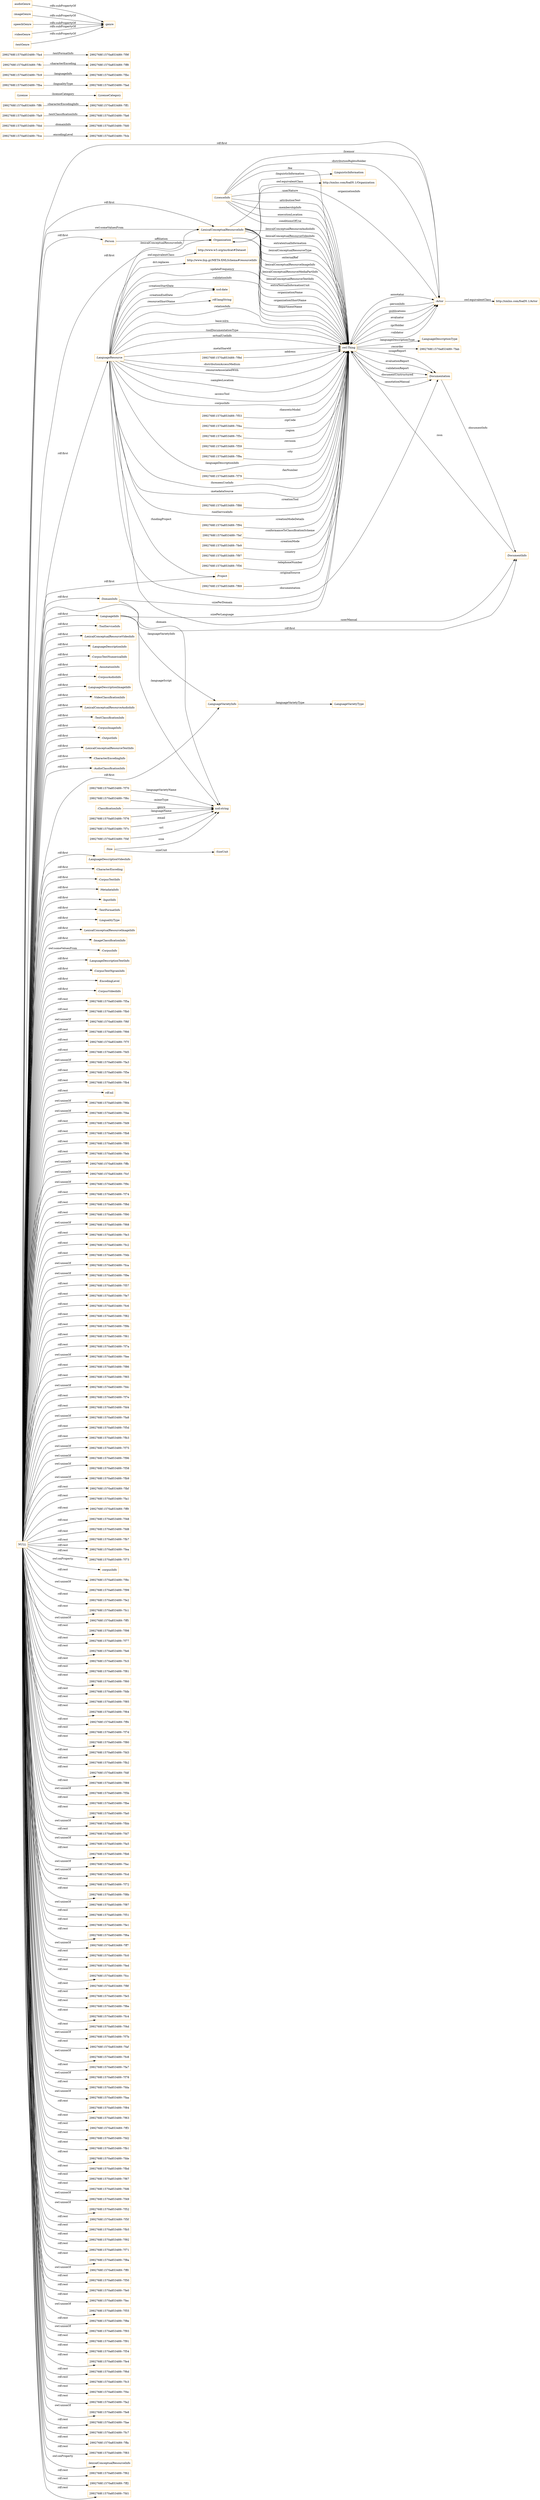 digraph ar2dtool_diagram { 
rankdir=LR;
size="1501"
node [shape = rectangle, color="orange"]; ":Person" ":ToolServiceInfo" ":DocumentInfo" "2992768f:1570a853489:-7f88" "2992768f:1570a853489:-7fcb" "2992768f:1570a853489:-7fdd" ":Actor" ":LexicalConceptualResourceVideoInfo" "2992768f:1570a853489:-7f94" ":LanguageDescriptionInfo" ":CorpusTextNumericalInfo" "2992768f:1570a853489:-7f70" "2992768f:1570a853489:-7fef" "2992768f:1570a853489:-7fe9" "2992768f:1570a853489:-7fce" "2992768f:1570a853489:-7fa6" "2992768f:1570a853489:-7f97" "2992768f:1570a853489:-7f6c" ":AnnotationInfo" "http://xmlns.com/foaf/0.1/Actor" "2992768f:1570a853489:-7ff1" ":License" ":CorpusAudioInfo" "2992768f:1570a853489:-7f56" ":ClassificationInfo" "2992768f:1570a853489:-7f69" "2992768f:1570a853489:-7ff6" "2992768f:1570a853489:-7f76" ":LanguageDescriptionImageInfo" ":Project" ":VideoClassificationInfo" ":LanguageDescriptionType" ":LexicalConceptualResourceAudioInfo" "2992768f:1570a853489:-7fad" ":TextClassificationInfo" ":CorpusImageInfo" "2992768f:1570a853489:-7f7c" ":OutputInfo" ":LicenceInfo" ":LexicalConceptualResourceTextInfo" "2992768f:1570a853489:-7fbc" "2992768f:1570a853489:-7fd0" "2992768f:1570a853489:-7f9d" ":LanguageResource" "2992768f:1570a853489:-7fab" ":Organization" ":CharacterEncodingInfo" "2992768f:1570a853489:-7f79" ":LexicalConceptualResourceInfo" ":AudioClassificationInfo" ":LanguageVarietyInfo" ":LanguageDescriptionVideoInfo" ":CharacterEncoding" ":Size" ":Documentation" ":LanguageVarietyType" ":CorpusTextInfo" "2992768f:1570a853489:-7f53" "http://xmlns.com/foaf/0.1/Organization" ":MetadataInfo" ":InputInfo" "2992768f:1570a853489:-7f4a" ":DomainInfo" "2992768f:1570a853489:-7fa9" "2992768f:1570a853489:-7f4f" "2992768f:1570a853489:-7f5c" ":LicenseCategory" ":LanguageInfo" "2992768f:1570a853489:-7f59" "2992768f:1570a853489:-7ffc" "2992768f:1570a853489:-7fa4" ":TextFormatInfo" "2992768f:1570a853489:-7ff8" ":LingualityType" "2992768f:1570a853489:-7f9f" ":LexicalConceptualResourceImageInfo" ":ImageClassificationInfo" ":CorpusInfo" ":LanguageDescriptionTextInfo" ":CorpusTextNgramInfo" "http://www.w3.org/ns/dcat#Dataset" ":EncodingLevel" ":CorpusVideoInfo" "2992768f:1570a853489:-7fba" "2992768f:1570a853489:-7f9a" ":SizeUnit" "2992768f:1570a853489:-7fc9" ":LinguisticInformation" ; /*classes style*/
	":Organization" -> "http://xmlns.com/foaf/0.1/Organization" [ label = "owl:equivalentClass" ];
	":audioGenre" -> ":genre" [ label = "rdfs:subPropertyOf" ];
	":imageGenre" -> ":genre" [ label = "rdfs:subPropertyOf" ];
	":speechGenre" -> ":genre" [ label = "rdfs:subPropertyOf" ];
	":videoGenre" -> ":genre" [ label = "rdfs:subPropertyOf" ];
	":textGenre" -> ":genre" [ label = "rdfs:subPropertyOf" ];
	":LanguageResource" -> "http://www.ilsp.gr/META-XMLSchema#resourceInfo" [ label = "dct:replaces" ];
	":LanguageResource" -> "http://www.w3.org/ns/dcat#Dataset" [ label = "owl:equivalentClass" ];
	"NULL" -> "2992768f:1570a853489:-7f5a" [ label = "rdf:rest" ];
	"NULL" -> "2992768f:1570a853489:-7fb0" [ label = "rdf:rest" ];
	"NULL" -> "2992768f:1570a853489:-7f6f" [ label = "owl:unionOf" ];
	"NULL" -> "2992768f:1570a853489:-7f66" [ label = "rdf:rest" ];
	"NULL" -> "2992768f:1570a853489:-7f7f" [ label = "rdf:rest" ];
	"NULL" -> ":DomainInfo" [ label = "rdf:first" ];
	"NULL" -> "2992768f:1570a853489:-7fd5" [ label = "rdf:rest" ];
	"NULL" -> "2992768f:1570a853489:-7fa3" [ label = "owl:unionOf" ];
	"NULL" -> "2992768f:1570a853489:-7f5e" [ label = "rdf:rest" ];
	"NULL" -> "2992768f:1570a853489:-7fb4" [ label = "rdf:rest" ];
	"NULL" -> ":CorpusTextNumericalInfo" [ label = "rdf:first" ];
	"NULL" -> "rdf:nil" [ label = "rdf:rest" ];
	"NULL" -> "2992768f:1570a853489:-7f6b" [ label = "owl:unionOf" ];
	"NULL" -> "2992768f:1570a853489:-7f4e" [ label = "owl:unionOf" ];
	"NULL" -> "2992768f:1570a853489:-7fd9" [ label = "rdf:rest" ];
	"NULL" -> "2992768f:1570a853489:-7fb8" [ label = "rdf:rest" ];
	"NULL" -> "2992768f:1570a853489:-7f95" [ label = "rdf:rest" ];
	"NULL" -> "2992768f:1570a853489:-7feb" [ label = "rdf:rest" ];
	"NULL" -> "2992768f:1570a853489:-7ffb" [ label = "owl:unionOf" ];
	"NULL" -> "2992768f:1570a853489:-7fcf" [ label = "owl:unionOf" ];
	"NULL" -> ":CorpusImageInfo" [ label = "rdf:first" ];
	"NULL" -> "2992768f:1570a853489:-7f9c" [ label = "owl:unionOf" ];
	"NULL" -> "2992768f:1570a853489:-7f74" [ label = "rdf:rest" ];
	"NULL" -> "2992768f:1570a853489:-7f8d" [ label = "rdf:rest" ];
	"NULL" -> "2992768f:1570a853489:-7f90" [ label = "rdf:rest" ];
	"NULL" -> "2992768f:1570a853489:-7f68" [ label = "owl:unionOf" ];
	"NULL" -> ":LexicalConceptualResourceVideoInfo" [ label = "rdf:first" ];
	"NULL" -> "2992768f:1570a853489:-7fe3" [ label = "rdf:rest" ];
	"NULL" -> "2992768f:1570a853489:-7fc2" [ label = "rdf:rest" ];
	"NULL" -> "2992768f:1570a853489:-7f4b" [ label = "rdf:rest" ];
	"NULL" -> "2992768f:1570a853489:-7fca" [ label = "owl:unionOf" ];
	"NULL" -> "2992768f:1570a853489:-7f9e" [ label = "owl:unionOf" ];
	"NULL" -> ":Organization" [ label = "rdf:first" ];
	"NULL" -> "2992768f:1570a853489:-7f57" [ label = "rdf:rest" ];
	"NULL" -> "2992768f:1570a853489:-7fe7" [ label = "rdf:rest" ];
	"NULL" -> "2992768f:1570a853489:-7fc6" [ label = "rdf:rest" ];
	"NULL" -> "2992768f:1570a853489:-7f82" [ label = "rdf:rest" ];
	"NULL" -> "2992768f:1570a853489:-7f9b" [ label = "rdf:rest" ];
	"NULL" -> ":LanguageVarietyInfo" [ label = "rdf:first" ];
	"NULL" -> "2992768f:1570a853489:-7f61" [ label = "rdf:rest" ];
	"NULL" -> "2992768f:1570a853489:-7f7a" [ label = "rdf:rest" ];
	"NULL" -> ":LexicalConceptualResourceImageInfo" [ label = "rdf:first" ];
	"NULL" -> "2992768f:1570a853489:-7fee" [ label = "owl:unionOf" ];
	"NULL" -> ":CharacterEncodingInfo" [ label = "rdf:first" ];
	"NULL" -> "2992768f:1570a853489:-7f86" [ label = "rdf:rest" ];
	"NULL" -> "2992768f:1570a853489:-7f65" [ label = "rdf:rest" ];
	"NULL" -> "2992768f:1570a853489:-7fdc" [ label = "owl:unionOf" ];
	"NULL" -> "2992768f:1570a853489:-7f7e" [ label = "rdf:rest" ];
	"NULL" -> "2992768f:1570a853489:-7fd4" [ label = "rdf:rest" ];
	"NULL" -> "2992768f:1570a853489:-7fa8" [ label = "owl:unionOf" ];
	"NULL" -> "2992768f:1570a853489:-7f5d" [ label = "rdf:rest" ];
	"NULL" -> "2992768f:1570a853489:-7fb3" [ label = "rdf:rest" ];
	"NULL" -> "2992768f:1570a853489:-7f75" [ label = "owl:unionOf" ];
	"NULL" -> "2992768f:1570a853489:-7f96" [ label = "owl:unionOf" ];
	"NULL" -> "2992768f:1570a853489:-7f58" [ label = "owl:unionOf" ];
	"NULL" -> ":ToolServiceInfo" [ label = "rdf:first" ];
	"NULL" -> "2992768f:1570a853489:-7fb9" [ label = "owl:unionOf" ];
	"NULL" -> "2992768f:1570a853489:-7fbf" [ label = "rdf:rest" ];
	"NULL" -> ":EncodingLevel" [ label = "rdf:first" ];
	"NULL" -> "2992768f:1570a853489:-7fa1" [ label = "rdf:rest" ];
	"NULL" -> "2992768f:1570a853489:-7ff9" [ label = "rdf:rest" ];
	"NULL" -> "2992768f:1570a853489:-7f48" [ label = "rdf:rest" ];
	"NULL" -> "2992768f:1570a853489:-7fd8" [ label = "rdf:rest" ];
	"NULL" -> "2992768f:1570a853489:-7fb7" [ label = "rdf:rest" ];
	"NULL" -> "2992768f:1570a853489:-7fea" [ label = "rdf:rest" ];
	"NULL" -> "2992768f:1570a853489:-7f73" [ label = "rdf:rest" ];
	"NULL" -> ":corpusInfo" [ label = "owl:onProperty" ];
	"NULL" -> "2992768f:1570a853489:-7f8c" [ label = "rdf:rest" ];
	"NULL" -> "2992768f:1570a853489:-7f99" [ label = "owl:unionOf" ];
	"NULL" -> "2992768f:1570a853489:-7fe2" [ label = "rdf:rest" ];
	"NULL" -> "2992768f:1570a853489:-7fc1" [ label = "rdf:rest" ];
	"NULL" -> ":Actor" [ label = "rdf:first" ];
	"NULL" -> "2992768f:1570a853489:-7ff5" [ label = "owl:unionOf" ];
	"NULL" -> ":VideoClassificationInfo" [ label = "rdf:first" ];
	"NULL" -> "2992768f:1570a853489:-7f98" [ label = "rdf:rest" ];
	"NULL" -> "2992768f:1570a853489:-7f77" [ label = "rdf:rest" ];
	"NULL" -> ":Person" [ label = "rdf:first" ];
	"NULL" -> ":CorpusAudioInfo" [ label = "rdf:first" ];
	"NULL" -> "2992768f:1570a853489:-7fe6" [ label = "rdf:rest" ];
	"NULL" -> ":CharacterEncoding" [ label = "rdf:first" ];
	"NULL" -> ":AudioClassificationInfo" [ label = "rdf:first" ];
	"NULL" -> "2992768f:1570a853489:-7fc5" [ label = "rdf:rest" ];
	"NULL" -> "2992768f:1570a853489:-7f81" [ label = "rdf:rest" ];
	"NULL" -> "2992768f:1570a853489:-7f60" [ label = "rdf:rest" ];
	"NULL" -> ":TextClassificationInfo" [ label = "rdf:first" ];
	"NULL" -> "2992768f:1570a853489:-7fdb" [ label = "rdf:rest" ];
	"NULL" -> "2992768f:1570a853489:-7f85" [ label = "rdf:rest" ];
	"NULL" -> ":DocumentInfo" [ label = "rdf:first" ];
	"NULL" -> "2992768f:1570a853489:-7f64" [ label = "rdf:rest" ];
	"NULL" -> "2992768f:1570a853489:-7ff4" [ label = "rdf:rest" ];
	"NULL" -> ":LexicalConceptualResourceTextInfo" [ label = "rdf:first" ];
	"NULL" -> "2992768f:1570a853489:-7f7d" [ label = "rdf:rest" ];
	"NULL" -> "2992768f:1570a853489:-7f80" [ label = "rdf:rest" ];
	"NULL" -> "2992768f:1570a853489:-7fd3" [ label = "rdf:rest" ];
	"NULL" -> "2992768f:1570a853489:-7fb2" [ label = "rdf:rest" ];
	"NULL" -> ":CorpusInfo" [ label = "owl:someValuesFrom" ];
	"NULL" -> "2992768f:1570a853489:-7fdf" [ label = "rdf:rest" ];
	"NULL" -> "2992768f:1570a853489:-7f89" [ label = "rdf:rest" ];
	"NULL" -> "2992768f:1570a853489:-7f5b" [ label = "owl:unionOf" ];
	"NULL" -> "2992768f:1570a853489:-7fbe" [ label = "rdf:rest" ];
	"NULL" -> "2992768f:1570a853489:-7fa0" [ label = "rdf:rest" ];
	"NULL" -> ":CorpusTextNgramInfo" [ label = "rdf:first" ];
	"NULL" -> "2992768f:1570a853489:-7fbb" [ label = "owl:unionOf" ];
	"NULL" -> "2992768f:1570a853489:-7fd7" [ label = "rdf:rest" ];
	"NULL" -> "2992768f:1570a853489:-7fa5" [ label = "owl:unionOf" ];
	"NULL" -> "2992768f:1570a853489:-7fb6" [ label = "rdf:rest" ];
	"NULL" -> "2992768f:1570a853489:-7fac" [ label = "owl:unionOf" ];
	"NULL" -> "2992768f:1570a853489:-7fcd" [ label = "owl:unionOf" ];
	"NULL" -> "2992768f:1570a853489:-7f72" [ label = "rdf:rest" ];
	"NULL" -> "2992768f:1570a853489:-7f8b" [ label = "rdf:rest" ];
	"NULL" -> "2992768f:1570a853489:-7f87" [ label = "owl:unionOf" ];
	"NULL" -> "2992768f:1570a853489:-7f51" [ label = "rdf:rest" ];
	"NULL" -> "2992768f:1570a853489:-7fe1" [ label = "rdf:rest" ];
	"NULL" -> "2992768f:1570a853489:-7f6a" [ label = "rdf:rest" ];
	"NULL" -> "2992768f:1570a853489:-7ff7" [ label = "owl:unionOf" ];
	"NULL" -> "2992768f:1570a853489:-7fc0" [ label = "rdf:rest" ];
	"NULL" -> "2992768f:1570a853489:-7fed" [ label = "rdf:rest" ];
	"NULL" -> "2992768f:1570a853489:-7fcc" [ label = "rdf:rest" ];
	"NULL" -> "2992768f:1570a853489:-7f8f" [ label = "rdf:rest" ];
	"NULL" -> "2992768f:1570a853489:-7fe5" [ label = "rdf:rest" ];
	"NULL" -> "2992768f:1570a853489:-7f6e" [ label = "rdf:rest" ];
	"NULL" -> "2992768f:1570a853489:-7fc4" [ label = "rdf:rest" ];
	"NULL" -> "2992768f:1570a853489:-7f4d" [ label = "rdf:rest" ];
	"NULL" -> "2992768f:1570a853489:-7f7b" [ label = "owl:unionOf" ];
	"NULL" -> ":CorpusTextInfo" [ label = "rdf:first" ];
	"NULL" -> ":LanguageDescriptionInfo" [ label = "rdf:first" ];
	"NULL" -> ":AnnotationInfo" [ label = "rdf:first" ];
	"NULL" -> ":LexicalConceptualResourceInfo" [ label = "owl:someValuesFrom" ];
	"NULL" -> "2992768f:1570a853489:-7faf" [ label = "rdf:rest" ];
	"NULL" -> "2992768f:1570a853489:-7fc8" [ label = "owl:unionOf" ];
	"NULL" -> ":TextFormatInfo" [ label = "rdf:first" ];
	"NULL" -> "2992768f:1570a853489:-7fa7" [ label = "rdf:rest" ];
	"NULL" -> "2992768f:1570a853489:-7f78" [ label = "owl:unionOf" ];
	"NULL" -> "2992768f:1570a853489:-7fda" [ label = "rdf:rest" ];
	"NULL" -> "2992768f:1570a853489:-7faa" [ label = "owl:unionOf" ];
	"NULL" -> "2992768f:1570a853489:-7f84" [ label = "rdf:rest" ];
	"NULL" -> ":Project" [ label = "rdf:first" ];
	"NULL" -> ":MetadataInfo" [ label = "rdf:first" ];
	"NULL" -> "2992768f:1570a853489:-7f63" [ label = "rdf:rest" ];
	"NULL" -> ":LanguageInfo" [ label = "rdf:first" ];
	"NULL" -> "2992768f:1570a853489:-7ff3" [ label = "rdf:rest" ];
	"NULL" -> ":LexicalConceptualResourceAudioInfo" [ label = "rdf:first" ];
	"NULL" -> "2992768f:1570a853489:-7fd2" [ label = "rdf:rest" ];
	"NULL" -> "2992768f:1570a853489:-7fb1" [ label = "rdf:rest" ];
	"NULL" -> "2992768f:1570a853489:-7fde" [ label = "rdf:rest" ];
	"NULL" -> "2992768f:1570a853489:-7fbd" [ label = "rdf:rest" ];
	"NULL" -> "2992768f:1570a853489:-7f67" [ label = "rdf:rest" ];
	"NULL" -> "2992768f:1570a853489:-7fd6" [ label = "rdf:rest" ];
	"NULL" -> "2992768f:1570a853489:-7f49" [ label = "owl:unionOf" ];
	"NULL" -> "2992768f:1570a853489:-7f52" [ label = "owl:unionOf" ];
	"NULL" -> ":OutputInfo" [ label = "rdf:first" ];
	"NULL" -> "2992768f:1570a853489:-7f5f" [ label = "rdf:rest" ];
	"NULL" -> "2992768f:1570a853489:-7fb5" [ label = "rdf:rest" ];
	"NULL" -> "2992768f:1570a853489:-7f92" [ label = "rdf:rest" ];
	"NULL" -> ":CorpusVideoInfo" [ label = "rdf:first" ];
	"NULL" -> "2992768f:1570a853489:-7f71" [ label = "rdf:rest" ];
	"NULL" -> "2992768f:1570a853489:-7f8a" [ label = "rdf:rest" ];
	"NULL" -> "2992768f:1570a853489:-7ff0" [ label = "owl:unionOf" ];
	"NULL" -> "2992768f:1570a853489:-7f50" [ label = "rdf:rest" ];
	"NULL" -> "2992768f:1570a853489:-7fe0" [ label = "rdf:rest" ];
	"NULL" -> ":LanguageDescriptionTextInfo" [ label = "rdf:first" ];
	"NULL" -> "2992768f:1570a853489:-7fec" [ label = "rdf:rest" ];
	"NULL" -> "2992768f:1570a853489:-7f55" [ label = "owl:unionOf" ];
	"NULL" -> ":LanguageResource" [ label = "rdf:first" ];
	"NULL" -> "2992768f:1570a853489:-7f8e" [ label = "rdf:rest" ];
	"NULL" -> "2992768f:1570a853489:-7f93" [ label = "owl:unionOf" ];
	"NULL" -> "2992768f:1570a853489:-7f91" [ label = "rdf:rest" ];
	"NULL" -> "2992768f:1570a853489:-7f54" [ label = "rdf:rest" ];
	"NULL" -> "2992768f:1570a853489:-7fe4" [ label = "rdf:rest" ];
	"NULL" -> "2992768f:1570a853489:-7f6d" [ label = "rdf:rest" ];
	"NULL" -> "2992768f:1570a853489:-7fc3" [ label = "rdf:rest" ];
	"NULL" -> "2992768f:1570a853489:-7f4c" [ label = "rdf:rest" ];
	"NULL" -> "2992768f:1570a853489:-7fa2" [ label = "rdf:rest" ];
	"NULL" -> ":LexicalConceptualResourceInfo" [ label = "rdf:first" ];
	"NULL" -> "2992768f:1570a853489:-7fe8" [ label = "owl:unionOf" ];
	"NULL" -> ":LanguageDescriptionVideoInfo" [ label = "rdf:first" ];
	"NULL" -> ":ImageClassificationInfo" [ label = "rdf:first" ];
	"NULL" -> "2992768f:1570a853489:-7fae" [ label = "rdf:rest" ];
	"NULL" -> ":InputInfo" [ label = "rdf:first" ];
	"NULL" -> ":LingualityType" [ label = "rdf:first" ];
	"NULL" -> "2992768f:1570a853489:-7fc7" [ label = "rdf:rest" ];
	"NULL" -> "2992768f:1570a853489:-7ffa" [ label = "rdf:rest" ];
	"NULL" -> "2992768f:1570a853489:-7f83" [ label = "rdf:rest" ];
	"NULL" -> ":lexicalConceptualResourceInfo" [ label = "owl:onProperty" ];
	"NULL" -> "2992768f:1570a853489:-7f62" [ label = "rdf:rest" ];
	"NULL" -> "2992768f:1570a853489:-7ff2" [ label = "rdf:rest" ];
	"NULL" -> "2992768f:1570a853489:-7fd1" [ label = "rdf:rest" ];
	"NULL" -> ":LanguageDescriptionImageInfo" [ label = "rdf:first" ];
	":Actor" -> "http://xmlns.com/foaf/0.1/Actor" [ label = "owl:equivalentClass" ];
	"2992768f:1570a853489:-7f69" -> "owl:Thing" [ label = ":originalSource" ];
	":LanguageResource" -> ":DocumentInfo" [ label = ":userManual" ];
	"owl:Thing" -> ":Documentation" [ label = ":annotationManual" ];
	":LanguageResource" -> "owl:Thing" [ label = ":validationInfo" ];
	":LanguageResource" -> "owl:Thing" [ label = ":relationInfo" ];
	":LanguageResource" -> "xsd:date" [ label = ":creationStartDate" ];
	"owl:Thing" -> ":Actor" [ label = ":evaluator" ];
	":LanguageResource" -> "owl:Thing" [ label = ":metadataSource" ];
	"2992768f:1570a853489:-7ffc" -> "2992768f:1570a853489:-7ff8" [ label = ":characterEncoding" ];
	":Organization" -> "owl:Thing" [ label = ":departmentName" ];
	":Actor" -> ":Organization" [ label = ":organizationInfo" ];
	"owl:Thing" -> ":LanguageDescriptionType" [ label = ":languageDescriptionType" ];
	":LexicalConceptualResourceInfo" -> "owl:Thing" [ label = ":extraTextualInformationUnit" ];
	":LanguageResource" -> "owl:Thing" [ label = "base:islrn" ];
	":LanguageResource" -> "owl:Thing" [ label = ":toolDocumentationType" ];
	":Size" -> ":SizeUnit" [ label = ":sizeUnit" ];
	":License" -> ":LicenseCategory" [ label = ":licenseCategory" ];
	"owl:Thing" -> ":Actor" [ label = ":iprHolder" ];
	"2992768f:1570a853489:-7f76" -> "xsd:string" [ label = ":languageName" ];
	"2992768f:1570a853489:-7fc9" -> "2992768f:1570a853489:-7fbc" [ label = ":languageInfo" ];
	"2992768f:1570a853489:-7f94" -> "owl:Thing" [ label = ":creationModeDetails" ];
	":LanguageResource" -> "rdf:langString" [ label = ":resourceShortName" ];
	":LanguageResource" -> "owl:Thing" [ label = ":actualUseInfo" ];
	"2992768f:1570a853489:-7fa9" -> "2992768f:1570a853489:-7fa6" [ label = ":textClassificationInfo" ];
	"owl:Thing" -> ":Actor" [ label = ":annotator" ];
	"2992768f:1570a853489:-7fdd" -> "2992768f:1570a853489:-7fd0" [ label = ":domainInfo" ];
	":LexicalConceptualResourceInfo" -> "owl:Thing" [ label = ":lexicalConceptualResourceAudioInfo" ];
	":LexicalConceptualResourceInfo" -> "owl:Thing" [ label = ":lexicalConceptualResourceVideoInfo" ];
	":LanguageResource" -> "xsd:date" [ label = ":creationEndDate" ];
	":Actor" -> "owl:Thing" [ label = ":personInfo" ];
	":Actor" -> "owl:Thing" [ label = ":publications" ];
	"2992768f:1570a853489:-7fa4" -> "2992768f:1570a853489:-7f9f" [ label = ":textFormatInfo" ];
	"owl:Thing" -> ":Documentation" [ label = ":usageReport" ];
	":LanguageResource" -> "owl:Thing" [ label = ":metaShareId" ];
	":LanguageResource" -> "owl:Thing" [ label = ":distributionAccessMedium" ];
	":LanguageResource" -> "owl:Thing" [ label = ":resourceAssociatedWith" ];
	":LanguageInfo" -> ":LanguageVarietyInfo" [ label = ":languageVarietyInfo" ];
	":LicenceInfo" -> ":Actor" [ label = ":licensor" ];
	":LanguageResource" -> "owl:Thing" [ label = ":samplesLocation" ];
	"2992768f:1570a853489:-7f9d" -> "owl:Thing" [ label = ":address" ];
	"2992768f:1570a853489:-7ff6" -> "2992768f:1570a853489:-7ff1" [ label = ":characterEncodingInfo" ];
	"2992768f:1570a853489:-7f4a" -> "owl:Thing" [ label = ":zipCode" ];
	":Size" -> "xsd:string" [ label = ":size" ];
	":LexicalConceptualResourceInfo" -> "owl:Thing" [ label = ":extratextualInformation" ];
	"2992768f:1570a853489:-7f9a" -> "owl:Thing" [ label = ":city" ];
	":LanguageResource" -> "owl:Thing" [ label = ":accessTool" ];
	":LicenceInfo" -> "owl:Thing" [ label = ":conditionsOfUse" ];
	":LicenceInfo" -> "owl:Thing" [ label = ":fee" ];
	":LexicalConceptualResourceInfo" -> "owl:Thing" [ label = ":lexicalConceptualResourceType" ];
	":Organization" -> "owl:Thing" [ label = ":organizationName" ];
	":LanguageResource" -> ":Documentation" [ label = ":documentation" ];
	":LicenceInfo" -> "owl:Thing" [ label = ":userNature" ];
	":LicenceInfo" -> ":Actor" [ label = ":distributionRightsHolder" ];
	":LexicalConceptualResourceInfo" -> "owl:Thing" [ label = ":externalRef" ];
	":LanguageResource" -> "owl:Thing" [ label = ":corpusInfo" ];
	"2992768f:1570a853489:-7f7c" -> "xsd:string" [ label = ":email" ];
	":LanguageResource" -> "owl:Thing" [ label = ":languageDescriptionInfo" ];
	"2992768f:1570a853489:-7f53" -> "owl:Thing" [ label = ":theoreticModel" ];
	":LicenceInfo" -> "owl:Thing" [ label = ":attributionText" ];
	":Documentation" -> ":DocumentInfo" [ label = ":documentInfo" ];
	"2992768f:1570a853489:-7fba" -> "2992768f:1570a853489:-7fad" [ label = ":lingualityType" ];
	"2992768f:1570a853489:-7f79" -> "owl:Thing" [ label = ":faxNumber" ];
	"2992768f:1570a853489:-7fef" -> "owl:Thing" [ label = ":conformanceToClassificationScheme" ];
	":Documentation" -> "owl:Thing" [ label = ":documentUnstructured" ];
	"2992768f:1570a853489:-7fce" -> "2992768f:1570a853489:-7fcb" [ label = ":encodingLevel" ];
	":LanguageResource" -> ":LexicalConceptualResourceInfo" [ label = ":lexicalConceptualResourceInfo" ];
	"owl:Thing" -> ":Actor" [ label = ":validator" ];
	"2992768f:1570a853489:-7fe9" -> "owl:Thing" [ label = ":creationMode" ];
	"owl:Thing" -> "2992768f:1570a853489:-7fab" [ label = ":recorder" ];
	":ClassificationInfo" -> "xsd:string" [ label = ":genre" ];
	"2992768f:1570a853489:-7f5c" -> "owl:Thing" [ label = ":region" ];
	"2992768f:1570a853489:-7f97" -> "owl:Thing" [ label = ":country" ];
	":LexicalConceptualResourceInfo" -> "owl:Thing" [ label = ":lexicalConceptualResourceImageInfo" ];
	"2992768f:1570a853489:-7f70" -> "xsd:string" [ label = ":languageVarietyName" ];
	":Person" -> ":Organization" [ label = ":affiliation" ];
	"owl:Thing" -> ":Documentation" [ label = ":evaluationReport" ];
	"owl:Thing" -> ":Documentation" [ label = ":validationReport" ];
	":LexicalConceptualResourceInfo" -> "owl:Thing" [ label = ":lexicalConceptualResourceMediaPartInfo" ];
	"2992768f:1570a853489:-7f6c" -> "xsd:string" [ label = ":mimeType" ];
	":LicenceInfo" -> "owl:Thing" [ label = ":membershipInfo" ];
	":DomainInfo" -> "xsd:string" [ label = ":domain" ];
	":LanguageVarietyInfo" -> ":LanguageVarietyType" [ label = ":languageVarietyType" ];
	"2992768f:1570a853489:-7f59" -> "owl:Thing" [ label = ":revision" ];
	":LanguageResource" -> "owl:Thing" [ label = ":foreseenUseInfo" ];
	":LanguageResource" -> "owl:Thing" [ label = ":toolServiceInfo" ];
	":LanguageResource" -> "owl:Thing" [ label = ":updateFrequency" ];
	"2992768f:1570a853489:-7f88" -> "owl:Thing" [ label = ":creationTool" ];
	":LanguageInfo" -> "xsd:string" [ label = ":languageScript" ];
	":LexicalConceptualResourceInfo" -> ":LinguisticInformation" [ label = ":linguisticInformation" ];
	":LicenceInfo" -> "owl:Thing" [ label = ":executionLocation" ];
	"2992768f:1570a853489:-7f4f" -> "xsd:string" [ label = ":url" ];
	":LexicalConceptualResourceInfo" -> "owl:Thing" [ label = ":lexicalConceptualResourceTextInfo" ];
	":LanguageInfo" -> "owl:Thing" [ label = ":sizePerLanguage" ];
	":LanguageResource" -> ":Project" [ label = ":fundingProject" ];
	"2992768f:1570a853489:-7f56" -> "owl:Thing" [ label = ":telephoneNumber" ];
	":DocumentInfo" -> "owl:Thing" [ label = ":issn" ];
	":Organization" -> "owl:Thing" [ label = ":organizationShortName" ];
	":DomainInfo" -> "owl:Thing" [ label = ":sizePerDomain" ];

}
